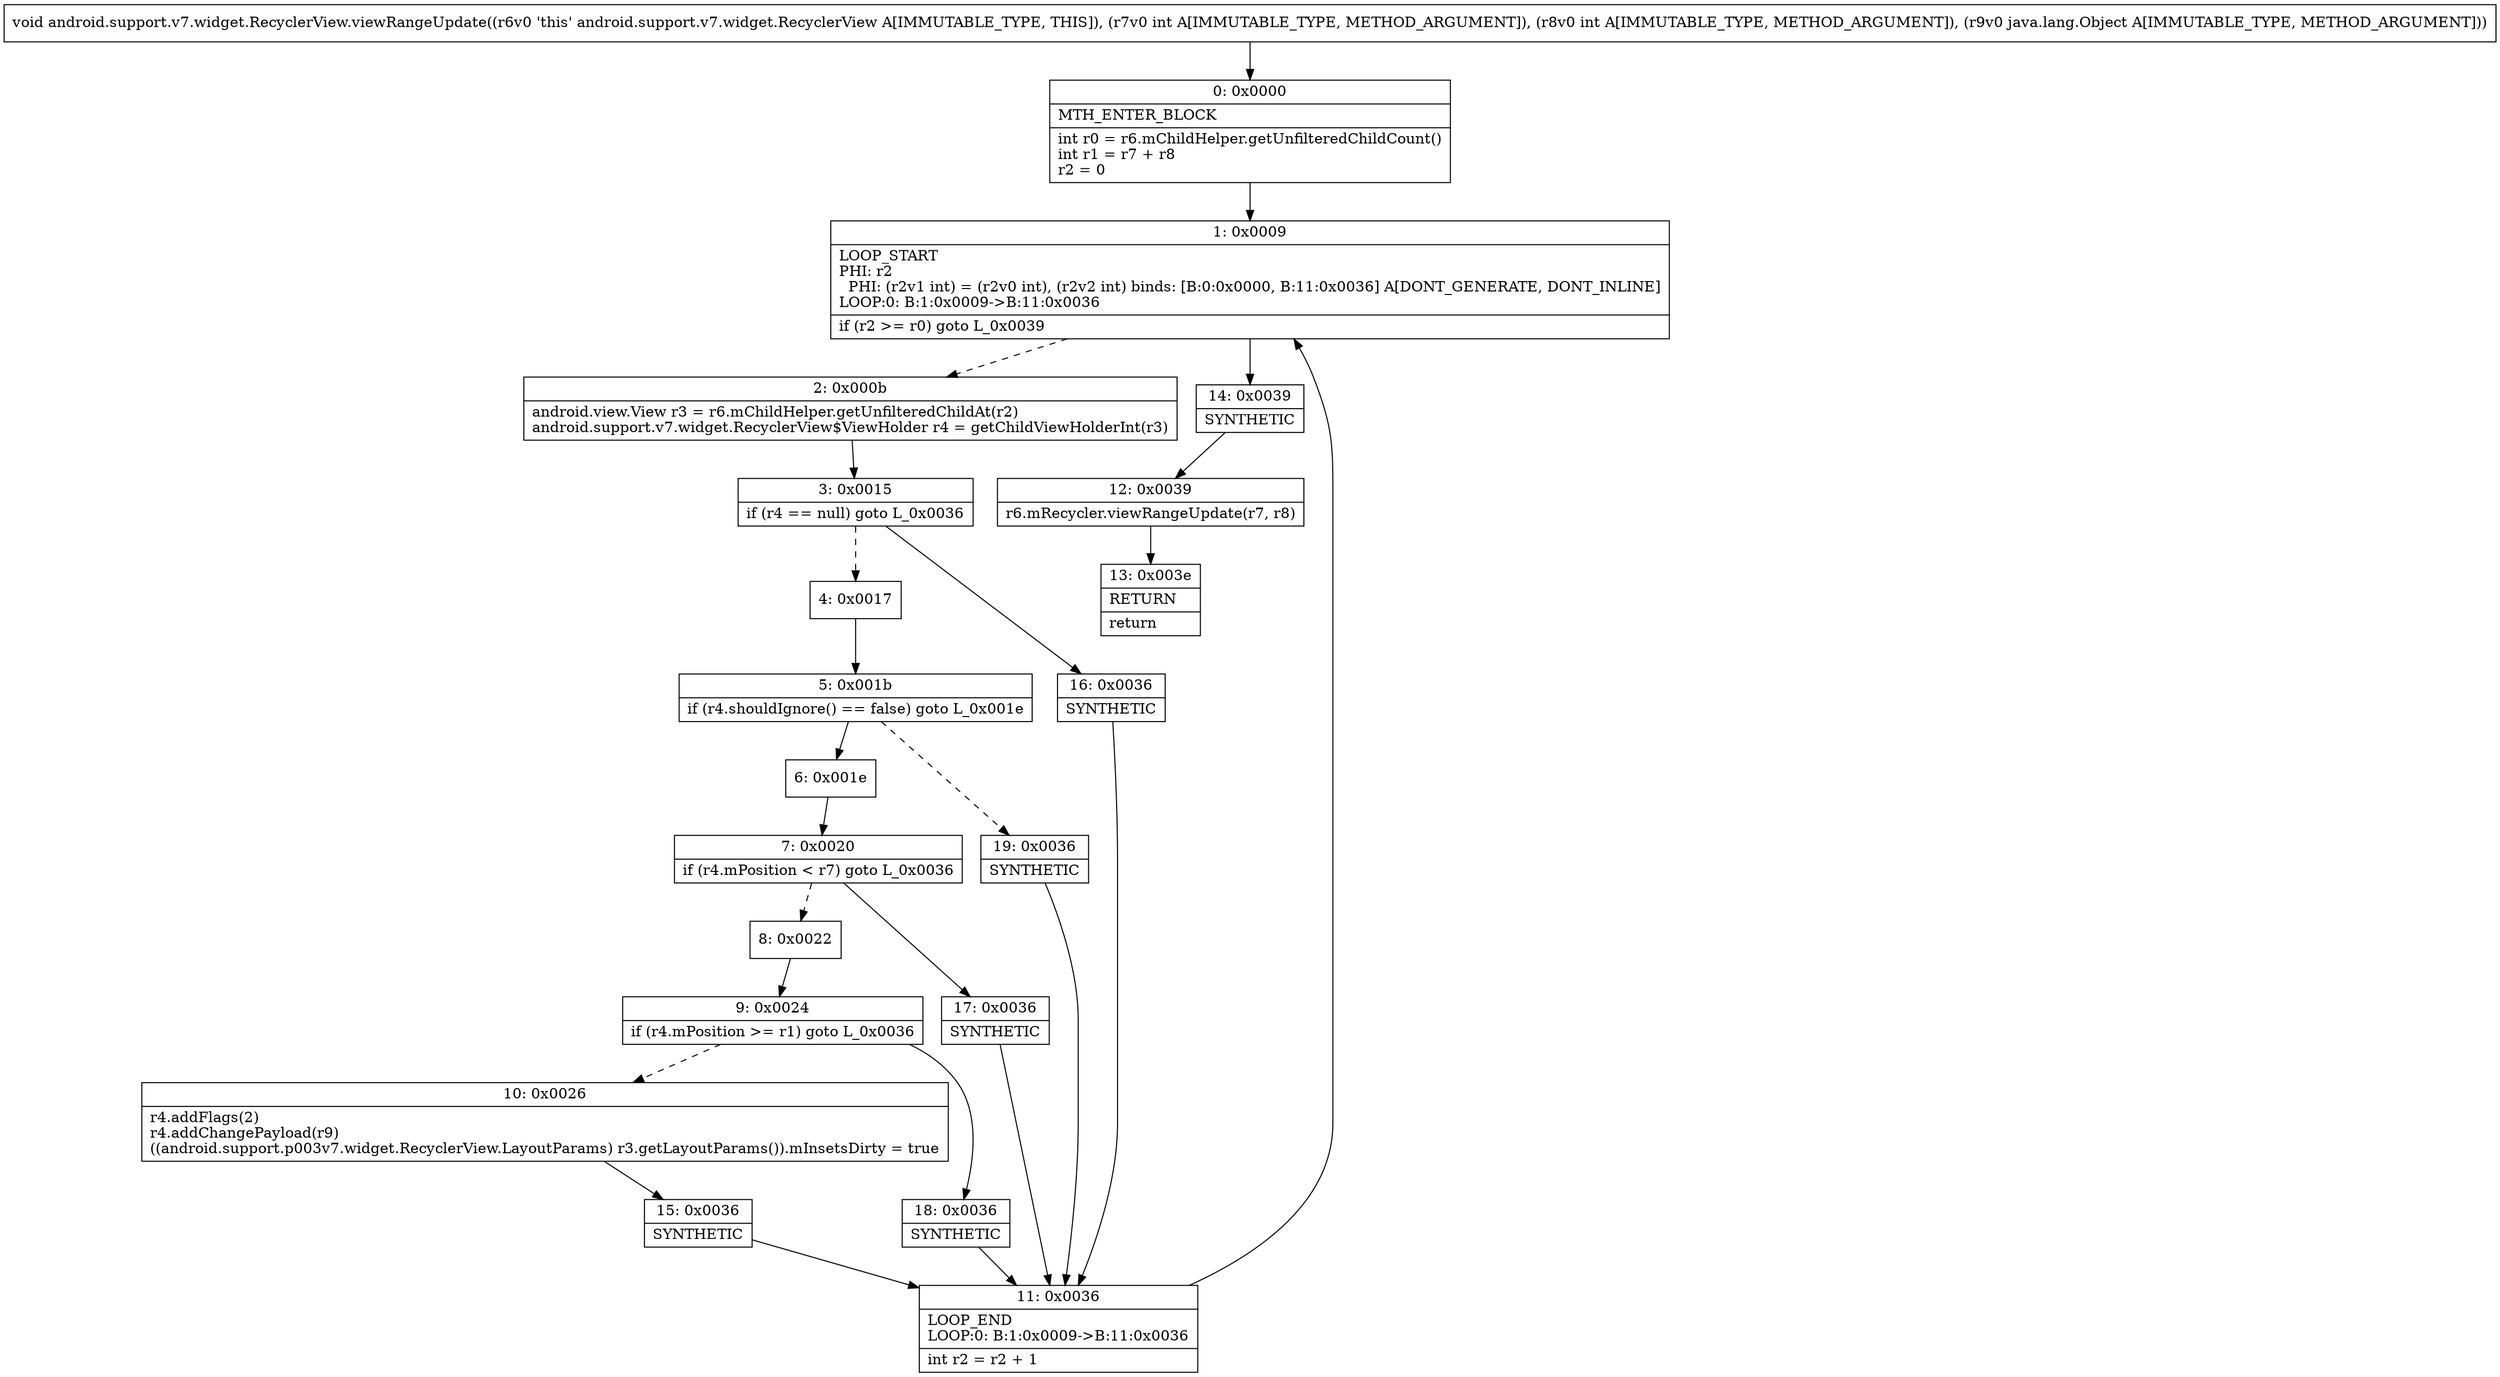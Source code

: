 digraph "CFG forandroid.support.v7.widget.RecyclerView.viewRangeUpdate(IILjava\/lang\/Object;)V" {
Node_0 [shape=record,label="{0\:\ 0x0000|MTH_ENTER_BLOCK\l|int r0 = r6.mChildHelper.getUnfilteredChildCount()\lint r1 = r7 + r8\lr2 = 0\l}"];
Node_1 [shape=record,label="{1\:\ 0x0009|LOOP_START\lPHI: r2 \l  PHI: (r2v1 int) = (r2v0 int), (r2v2 int) binds: [B:0:0x0000, B:11:0x0036] A[DONT_GENERATE, DONT_INLINE]\lLOOP:0: B:1:0x0009\-\>B:11:0x0036\l|if (r2 \>= r0) goto L_0x0039\l}"];
Node_2 [shape=record,label="{2\:\ 0x000b|android.view.View r3 = r6.mChildHelper.getUnfilteredChildAt(r2)\landroid.support.v7.widget.RecyclerView$ViewHolder r4 = getChildViewHolderInt(r3)\l}"];
Node_3 [shape=record,label="{3\:\ 0x0015|if (r4 == null) goto L_0x0036\l}"];
Node_4 [shape=record,label="{4\:\ 0x0017}"];
Node_5 [shape=record,label="{5\:\ 0x001b|if (r4.shouldIgnore() == false) goto L_0x001e\l}"];
Node_6 [shape=record,label="{6\:\ 0x001e}"];
Node_7 [shape=record,label="{7\:\ 0x0020|if (r4.mPosition \< r7) goto L_0x0036\l}"];
Node_8 [shape=record,label="{8\:\ 0x0022}"];
Node_9 [shape=record,label="{9\:\ 0x0024|if (r4.mPosition \>= r1) goto L_0x0036\l}"];
Node_10 [shape=record,label="{10\:\ 0x0026|r4.addFlags(2)\lr4.addChangePayload(r9)\l((android.support.p003v7.widget.RecyclerView.LayoutParams) r3.getLayoutParams()).mInsetsDirty = true\l}"];
Node_11 [shape=record,label="{11\:\ 0x0036|LOOP_END\lLOOP:0: B:1:0x0009\-\>B:11:0x0036\l|int r2 = r2 + 1\l}"];
Node_12 [shape=record,label="{12\:\ 0x0039|r6.mRecycler.viewRangeUpdate(r7, r8)\l}"];
Node_13 [shape=record,label="{13\:\ 0x003e|RETURN\l|return\l}"];
Node_14 [shape=record,label="{14\:\ 0x0039|SYNTHETIC\l}"];
Node_15 [shape=record,label="{15\:\ 0x0036|SYNTHETIC\l}"];
Node_16 [shape=record,label="{16\:\ 0x0036|SYNTHETIC\l}"];
Node_17 [shape=record,label="{17\:\ 0x0036|SYNTHETIC\l}"];
Node_18 [shape=record,label="{18\:\ 0x0036|SYNTHETIC\l}"];
Node_19 [shape=record,label="{19\:\ 0x0036|SYNTHETIC\l}"];
MethodNode[shape=record,label="{void android.support.v7.widget.RecyclerView.viewRangeUpdate((r6v0 'this' android.support.v7.widget.RecyclerView A[IMMUTABLE_TYPE, THIS]), (r7v0 int A[IMMUTABLE_TYPE, METHOD_ARGUMENT]), (r8v0 int A[IMMUTABLE_TYPE, METHOD_ARGUMENT]), (r9v0 java.lang.Object A[IMMUTABLE_TYPE, METHOD_ARGUMENT])) }"];
MethodNode -> Node_0;
Node_0 -> Node_1;
Node_1 -> Node_2[style=dashed];
Node_1 -> Node_14;
Node_2 -> Node_3;
Node_3 -> Node_4[style=dashed];
Node_3 -> Node_16;
Node_4 -> Node_5;
Node_5 -> Node_6;
Node_5 -> Node_19[style=dashed];
Node_6 -> Node_7;
Node_7 -> Node_8[style=dashed];
Node_7 -> Node_17;
Node_8 -> Node_9;
Node_9 -> Node_10[style=dashed];
Node_9 -> Node_18;
Node_10 -> Node_15;
Node_11 -> Node_1;
Node_12 -> Node_13;
Node_14 -> Node_12;
Node_15 -> Node_11;
Node_16 -> Node_11;
Node_17 -> Node_11;
Node_18 -> Node_11;
Node_19 -> Node_11;
}

